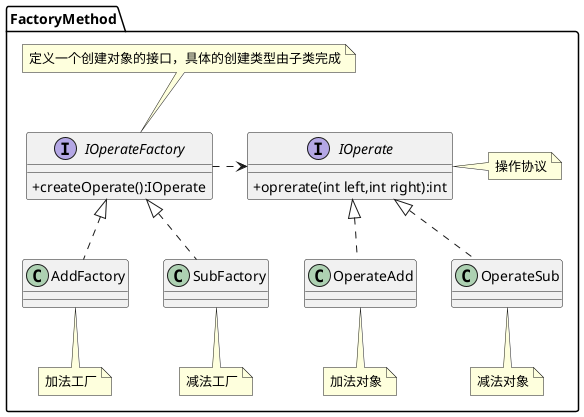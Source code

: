 @startuml
skinparam classAttributeIconSize 0
package FactoryMethod{

    interface IOperate{
        +oprerate(int left,int right):int
    }
    note right:操作协议

    class OperateAdd
    note bottom:加法对象
    class OperateAdd implements IOperate

    class OperateSub
    note bottom:减法对象
    class OperateSub implements IOperate

    interface IOperateFactory{
        +createOperate():IOperate
    }
    note top:定义一个创建对象的接口，具体的创建类型由子类完成
    class AddFactory
    note bottom:加法工厂
    class AddFactory implements IOperateFactory

    class SubFactory
    note bottom:减法工厂
    class SubFactory implements IOperateFactory

    IOperateFactory .> IOperate
}
@enduml
